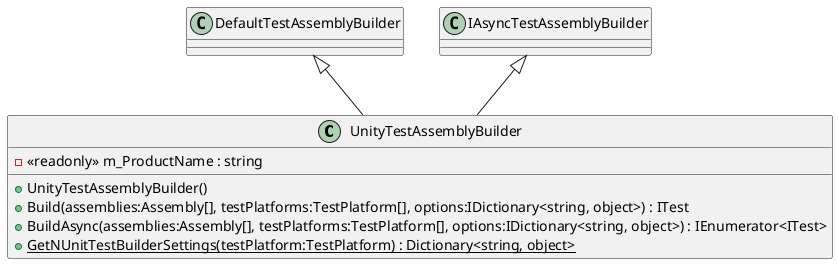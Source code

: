 @startuml
class UnityTestAssemblyBuilder {
    - <<readonly>> m_ProductName : string
    + UnityTestAssemblyBuilder()
    + Build(assemblies:Assembly[], testPlatforms:TestPlatform[], options:IDictionary<string, object>) : ITest
    + BuildAsync(assemblies:Assembly[], testPlatforms:TestPlatform[], options:IDictionary<string, object>) : IEnumerator<ITest>
    + {static} GetNUnitTestBuilderSettings(testPlatform:TestPlatform) : Dictionary<string, object>
}
DefaultTestAssemblyBuilder <|-- UnityTestAssemblyBuilder
IAsyncTestAssemblyBuilder <|-- UnityTestAssemblyBuilder
@enduml

